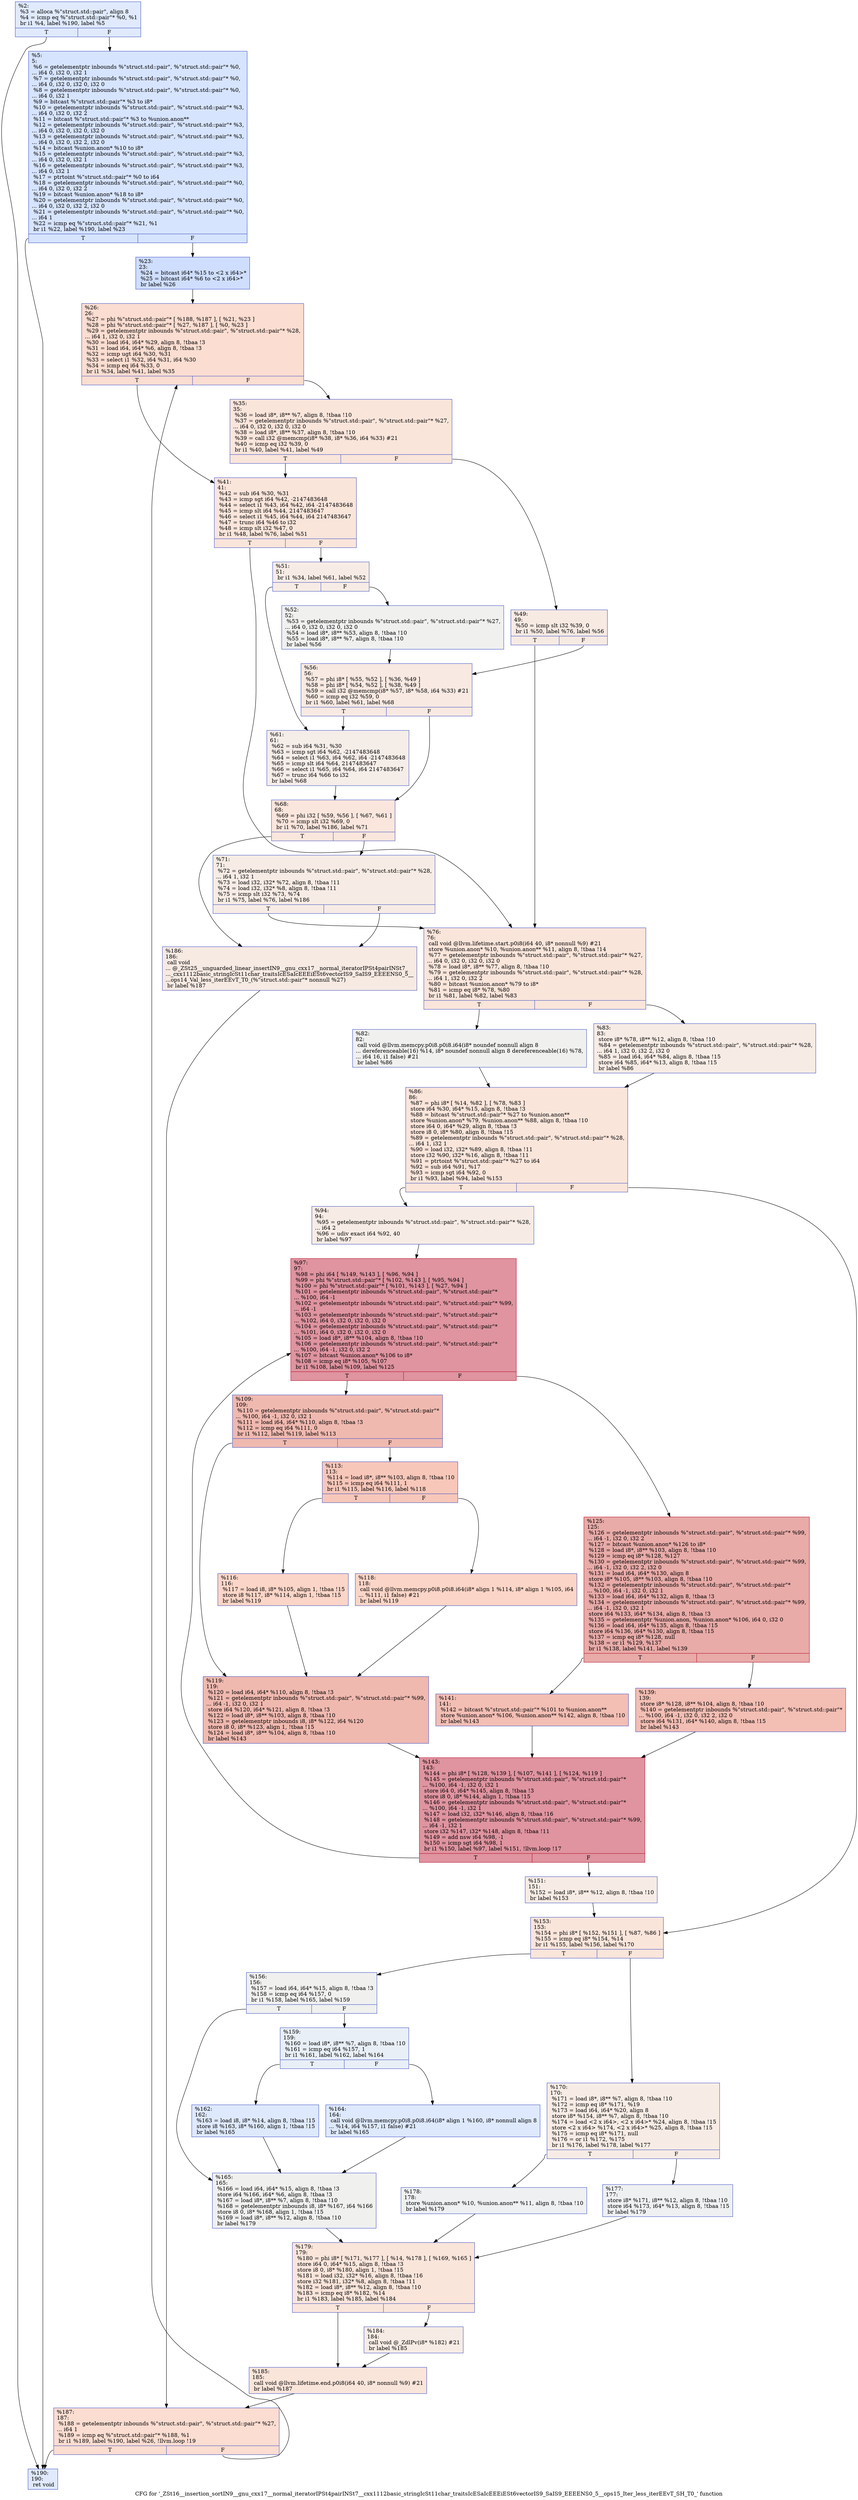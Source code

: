 digraph "CFG for '_ZSt16__insertion_sortIN9__gnu_cxx17__normal_iteratorIPSt4pairINSt7__cxx1112basic_stringIcSt11char_traitsIcESaIcEEEiESt6vectorIS9_SaIS9_EEEENS0_5__ops15_Iter_less_iterEEvT_SH_T0_' function" {
	label="CFG for '_ZSt16__insertion_sortIN9__gnu_cxx17__normal_iteratorIPSt4pairINSt7__cxx1112basic_stringIcSt11char_traitsIcESaIcEEEiESt6vectorIS9_SaIS9_EEEENS0_5__ops15_Iter_less_iterEEvT_SH_T0_' function";

	Node0x5652859a8190 [shape=record,color="#3d50c3ff", style=filled, fillcolor="#b9d0f970",label="{%2:\l  %3 = alloca %\"struct.std::pair\", align 8\l  %4 = icmp eq %\"struct.std::pair\"* %0, %1\l  br i1 %4, label %190, label %5\l|{<s0>T|<s1>F}}"];
	Node0x5652859a8190:s0 -> Node0x5652859a82a0;
	Node0x5652859a8190:s1 -> Node0x5652859a82f0;
	Node0x5652859a82f0 [shape=record,color="#3d50c3ff", style=filled, fillcolor="#a5c3fe70",label="{%5:\l5:                                                \l  %6 = getelementptr inbounds %\"struct.std::pair\", %\"struct.std::pair\"* %0,\l... i64 0, i32 0, i32 1\l  %7 = getelementptr inbounds %\"struct.std::pair\", %\"struct.std::pair\"* %0,\l... i64 0, i32 0, i32 0, i32 0\l  %8 = getelementptr inbounds %\"struct.std::pair\", %\"struct.std::pair\"* %0,\l... i64 0, i32 1\l  %9 = bitcast %\"struct.std::pair\"* %3 to i8*\l  %10 = getelementptr inbounds %\"struct.std::pair\", %\"struct.std::pair\"* %3,\l... i64 0, i32 0, i32 2\l  %11 = bitcast %\"struct.std::pair\"* %3 to %union.anon**\l  %12 = getelementptr inbounds %\"struct.std::pair\", %\"struct.std::pair\"* %3,\l... i64 0, i32 0, i32 0, i32 0\l  %13 = getelementptr inbounds %\"struct.std::pair\", %\"struct.std::pair\"* %3,\l... i64 0, i32 0, i32 2, i32 0\l  %14 = bitcast %union.anon* %10 to i8*\l  %15 = getelementptr inbounds %\"struct.std::pair\", %\"struct.std::pair\"* %3,\l... i64 0, i32 0, i32 1\l  %16 = getelementptr inbounds %\"struct.std::pair\", %\"struct.std::pair\"* %3,\l... i64 0, i32 1\l  %17 = ptrtoint %\"struct.std::pair\"* %0 to i64\l  %18 = getelementptr inbounds %\"struct.std::pair\", %\"struct.std::pair\"* %0,\l... i64 0, i32 0, i32 2\l  %19 = bitcast %union.anon* %18 to i8*\l  %20 = getelementptr inbounds %\"struct.std::pair\", %\"struct.std::pair\"* %0,\l... i64 0, i32 0, i32 2, i32 0\l  %21 = getelementptr inbounds %\"struct.std::pair\", %\"struct.std::pair\"* %0,\l... i64 1\l  %22 = icmp eq %\"struct.std::pair\"* %21, %1\l  br i1 %22, label %190, label %23\l|{<s0>T|<s1>F}}"];
	Node0x5652859a82f0:s0 -> Node0x5652859a82a0;
	Node0x5652859a82f0:s1 -> Node0x5652859a8250;
	Node0x5652859a8250 [shape=record,color="#3d50c3ff", style=filled, fillcolor="#93b5fe70",label="{%23:\l23:                                               \l  %24 = bitcast i64* %15 to \<2 x i64\>*\l  %25 = bitcast i64* %6 to \<2 x i64\>*\l  br label %26\l}"];
	Node0x5652859a8250 -> Node0x5652859a9060;
	Node0x5652859a9060 [shape=record,color="#3d50c3ff", style=filled, fillcolor="#f7b39670",label="{%26:\l26:                                               \l  %27 = phi %\"struct.std::pair\"* [ %188, %187 ], [ %21, %23 ]\l  %28 = phi %\"struct.std::pair\"* [ %27, %187 ], [ %0, %23 ]\l  %29 = getelementptr inbounds %\"struct.std::pair\", %\"struct.std::pair\"* %28,\l... i64 1, i32 0, i32 1\l  %30 = load i64, i64* %29, align 8, !tbaa !3\l  %31 = load i64, i64* %6, align 8, !tbaa !3\l  %32 = icmp ugt i64 %30, %31\l  %33 = select i1 %32, i64 %31, i64 %30\l  %34 = icmp eq i64 %33, 0\l  br i1 %34, label %41, label %35\l|{<s0>T|<s1>F}}"];
	Node0x5652859a9060:s0 -> Node0x5652859a9660;
	Node0x5652859a9060:s1 -> Node0x5652859a96b0;
	Node0x5652859a96b0 [shape=record,color="#3d50c3ff", style=filled, fillcolor="#f4c5ad70",label="{%35:\l35:                                               \l  %36 = load i8*, i8** %7, align 8, !tbaa !10\l  %37 = getelementptr inbounds %\"struct.std::pair\", %\"struct.std::pair\"* %27,\l... i64 0, i32 0, i32 0, i32 0\l  %38 = load i8*, i8** %37, align 8, !tbaa !10\l  %39 = call i32 @memcmp(i8* %38, i8* %36, i64 %33) #21\l  %40 = icmp eq i32 %39, 0\l  br i1 %40, label %41, label %49\l|{<s0>T|<s1>F}}"];
	Node0x5652859a96b0:s0 -> Node0x5652859a9660;
	Node0x5652859a96b0:s1 -> Node0x5652859a9bb0;
	Node0x5652859a9660 [shape=record,color="#3d50c3ff", style=filled, fillcolor="#f4c5ad70",label="{%41:\l41:                                               \l  %42 = sub i64 %30, %31\l  %43 = icmp sgt i64 %42, -2147483648\l  %44 = select i1 %43, i64 %42, i64 -2147483648\l  %45 = icmp slt i64 %44, 2147483647\l  %46 = select i1 %45, i64 %44, i64 2147483647\l  %47 = trunc i64 %46 to i32\l  %48 = icmp slt i32 %47, 0\l  br i1 %48, label %76, label %51\l|{<s0>T|<s1>F}}"];
	Node0x5652859a9660:s0 -> Node0x5652859aa0c0;
	Node0x5652859a9660:s1 -> Node0x5652859aa110;
	Node0x5652859a9bb0 [shape=record,color="#3d50c3ff", style=filled, fillcolor="#eed0c070",label="{%49:\l49:                                               \l  %50 = icmp slt i32 %39, 0\l  br i1 %50, label %76, label %56\l|{<s0>T|<s1>F}}"];
	Node0x5652859a9bb0:s0 -> Node0x5652859aa0c0;
	Node0x5652859a9bb0:s1 -> Node0x5652859aa2e0;
	Node0x5652859aa110 [shape=record,color="#3d50c3ff", style=filled, fillcolor="#ecd3c570",label="{%51:\l51:                                               \l  br i1 %34, label %61, label %52\l|{<s0>T|<s1>F}}"];
	Node0x5652859aa110:s0 -> Node0x5652859aa3e0;
	Node0x5652859aa110:s1 -> Node0x5652859aa430;
	Node0x5652859aa430 [shape=record,color="#3d50c3ff", style=filled, fillcolor="#dedcdb70",label="{%52:\l52:                                               \l  %53 = getelementptr inbounds %\"struct.std::pair\", %\"struct.std::pair\"* %27,\l... i64 0, i32 0, i32 0, i32 0\l  %54 = load i8*, i8** %53, align 8, !tbaa !10\l  %55 = load i8*, i8** %7, align 8, !tbaa !10\l  br label %56\l}"];
	Node0x5652859aa430 -> Node0x5652859aa2e0;
	Node0x5652859aa2e0 [shape=record,color="#3d50c3ff", style=filled, fillcolor="#efcebd70",label="{%56:\l56:                                               \l  %57 = phi i8* [ %55, %52 ], [ %36, %49 ]\l  %58 = phi i8* [ %54, %52 ], [ %38, %49 ]\l  %59 = call i32 @memcmp(i8* %57, i8* %58, i64 %33) #21\l  %60 = icmp eq i32 %59, 0\l  br i1 %60, label %61, label %68\l|{<s0>T|<s1>F}}"];
	Node0x5652859aa2e0:s0 -> Node0x5652859aa3e0;
	Node0x5652859aa2e0:s1 -> Node0x5652859aab00;
	Node0x5652859aa3e0 [shape=record,color="#3d50c3ff", style=filled, fillcolor="#e8d6cc70",label="{%61:\l61:                                               \l  %62 = sub i64 %31, %30\l  %63 = icmp sgt i64 %62, -2147483648\l  %64 = select i1 %63, i64 %62, i64 -2147483648\l  %65 = icmp slt i64 %64, 2147483647\l  %66 = select i1 %65, i64 %64, i64 2147483647\l  %67 = trunc i64 %66 to i32\l  br label %68\l}"];
	Node0x5652859aa3e0 -> Node0x5652859aab00;
	Node0x5652859aab00 [shape=record,color="#3d50c3ff", style=filled, fillcolor="#f3c7b170",label="{%68:\l68:                                               \l  %69 = phi i32 [ %59, %56 ], [ %67, %61 ]\l  %70 = icmp slt i32 %69, 0\l  br i1 %70, label %186, label %71\l|{<s0>T|<s1>F}}"];
	Node0x5652859aab00:s0 -> Node0x5652859ab130;
	Node0x5652859aab00:s1 -> Node0x5652859ab180;
	Node0x5652859ab180 [shape=record,color="#3d50c3ff", style=filled, fillcolor="#ecd3c570",label="{%71:\l71:                                               \l  %72 = getelementptr inbounds %\"struct.std::pair\", %\"struct.std::pair\"* %28,\l... i64 1, i32 1\l  %73 = load i32, i32* %72, align 8, !tbaa !11\l  %74 = load i32, i32* %8, align 8, !tbaa !11\l  %75 = icmp slt i32 %73, %74\l  br i1 %75, label %76, label %186\l|{<s0>T|<s1>F}}"];
	Node0x5652859ab180:s0 -> Node0x5652859aa0c0;
	Node0x5652859ab180:s1 -> Node0x5652859ab130;
	Node0x5652859aa0c0 [shape=record,color="#3d50c3ff", style=filled, fillcolor="#f4c5ad70",label="{%76:\l76:                                               \l  call void @llvm.lifetime.start.p0i8(i64 40, i8* nonnull %9) #21\l  store %union.anon* %10, %union.anon** %11, align 8, !tbaa !14\l  %77 = getelementptr inbounds %\"struct.std::pair\", %\"struct.std::pair\"* %27,\l... i64 0, i32 0, i32 0, i32 0\l  %78 = load i8*, i8** %77, align 8, !tbaa !10\l  %79 = getelementptr inbounds %\"struct.std::pair\", %\"struct.std::pair\"* %28,\l... i64 1, i32 0, i32 2\l  %80 = bitcast %union.anon* %79 to i8*\l  %81 = icmp eq i8* %78, %80\l  br i1 %81, label %82, label %83\l|{<s0>T|<s1>F}}"];
	Node0x5652859aa0c0:s0 -> Node0x5652859ab9b0;
	Node0x5652859aa0c0:s1 -> Node0x5652859aba00;
	Node0x5652859ab9b0 [shape=record,color="#3d50c3ff", style=filled, fillcolor="#dedcdb70",label="{%82:\l82:                                               \l  call void @llvm.memcpy.p0i8.p0i8.i64(i8* noundef nonnull align 8\l... dereferenceable(16) %14, i8* noundef nonnull align 8 dereferenceable(16) %78,\l... i64 16, i1 false) #21\l  br label %86\l}"];
	Node0x5652859ab9b0 -> Node0x5652859abc70;
	Node0x5652859aba00 [shape=record,color="#3d50c3ff", style=filled, fillcolor="#ecd3c570",label="{%83:\l83:                                               \l  store i8* %78, i8** %12, align 8, !tbaa !10\l  %84 = getelementptr inbounds %\"struct.std::pair\", %\"struct.std::pair\"* %28,\l... i64 1, i32 0, i32 2, i32 0\l  %85 = load i64, i64* %84, align 8, !tbaa !15\l  store i64 %85, i64* %13, align 8, !tbaa !15\l  br label %86\l}"];
	Node0x5652859aba00 -> Node0x5652859abc70;
	Node0x5652859abc70 [shape=record,color="#3d50c3ff", style=filled, fillcolor="#f4c5ad70",label="{%86:\l86:                                               \l  %87 = phi i8* [ %14, %82 ], [ %78, %83 ]\l  store i64 %30, i64* %15, align 8, !tbaa !3\l  %88 = bitcast %\"struct.std::pair\"* %27 to %union.anon**\l  store %union.anon* %79, %union.anon** %88, align 8, !tbaa !10\l  store i64 0, i64* %29, align 8, !tbaa !3\l  store i8 0, i8* %80, align 8, !tbaa !15\l  %89 = getelementptr inbounds %\"struct.std::pair\", %\"struct.std::pair\"* %28,\l... i64 1, i32 1\l  %90 = load i32, i32* %89, align 8, !tbaa !11\l  store i32 %90, i32* %16, align 8, !tbaa !11\l  %91 = ptrtoint %\"struct.std::pair\"* %27 to i64\l  %92 = sub i64 %91, %17\l  %93 = icmp sgt i64 %92, 0\l  br i1 %93, label %94, label %153\l|{<s0>T|<s1>F}}"];
	Node0x5652859abc70:s0 -> Node0x5652859ac6e0;
	Node0x5652859abc70:s1 -> Node0x5652859ac730;
	Node0x5652859ac6e0 [shape=record,color="#3d50c3ff", style=filled, fillcolor="#ecd3c570",label="{%94:\l94:                                               \l  %95 = getelementptr inbounds %\"struct.std::pair\", %\"struct.std::pair\"* %28,\l... i64 2\l  %96 = udiv exact i64 %92, 40\l  br label %97\l}"];
	Node0x5652859ac6e0 -> Node0x5652859ac960;
	Node0x5652859ac960 [shape=record,color="#b70d28ff", style=filled, fillcolor="#b70d2870",label="{%97:\l97:                                               \l  %98 = phi i64 [ %149, %143 ], [ %96, %94 ]\l  %99 = phi %\"struct.std::pair\"* [ %102, %143 ], [ %95, %94 ]\l  %100 = phi %\"struct.std::pair\"* [ %101, %143 ], [ %27, %94 ]\l  %101 = getelementptr inbounds %\"struct.std::pair\", %\"struct.std::pair\"*\l... %100, i64 -1\l  %102 = getelementptr inbounds %\"struct.std::pair\", %\"struct.std::pair\"* %99,\l... i64 -1\l  %103 = getelementptr inbounds %\"struct.std::pair\", %\"struct.std::pair\"*\l... %102, i64 0, i32 0, i32 0, i32 0\l  %104 = getelementptr inbounds %\"struct.std::pair\", %\"struct.std::pair\"*\l... %101, i64 0, i32 0, i32 0, i32 0\l  %105 = load i8*, i8** %104, align 8, !tbaa !10\l  %106 = getelementptr inbounds %\"struct.std::pair\", %\"struct.std::pair\"*\l... %100, i64 -1, i32 0, i32 2\l  %107 = bitcast %union.anon* %106 to i8*\l  %108 = icmp eq i8* %105, %107\l  br i1 %108, label %109, label %125\l|{<s0>T|<s1>F}}"];
	Node0x5652859ac960:s0 -> Node0x5652859ad2c0;
	Node0x5652859ac960:s1 -> Node0x5652859ad310;
	Node0x5652859ad2c0 [shape=record,color="#3d50c3ff", style=filled, fillcolor="#de614d70",label="{%109:\l109:                                              \l  %110 = getelementptr inbounds %\"struct.std::pair\", %\"struct.std::pair\"*\l... %100, i64 -1, i32 0, i32 1\l  %111 = load i64, i64* %110, align 8, !tbaa !3\l  %112 = icmp eq i64 %111, 0\l  br i1 %112, label %119, label %113\l|{<s0>T|<s1>F}}"];
	Node0x5652859ad2c0:s0 -> Node0x5652859ad5f0;
	Node0x5652859ad2c0:s1 -> Node0x5652859ad640;
	Node0x5652859ad640 [shape=record,color="#3d50c3ff", style=filled, fillcolor="#ec7f6370",label="{%113:\l113:                                              \l  %114 = load i8*, i8** %103, align 8, !tbaa !10\l  %115 = icmp eq i64 %111, 1\l  br i1 %115, label %116, label %118\l|{<s0>T|<s1>F}}"];
	Node0x5652859ad640:s0 -> Node0x5652859ad880;
	Node0x5652859ad640:s1 -> Node0x5652859ad8d0;
	Node0x5652859ad880 [shape=record,color="#3d50c3ff", style=filled, fillcolor="#f5a08170",label="{%116:\l116:                                              \l  %117 = load i8, i8* %105, align 1, !tbaa !15\l  store i8 %117, i8* %114, align 1, !tbaa !15\l  br label %119\l}"];
	Node0x5652859ad880 -> Node0x5652859ad5f0;
	Node0x5652859ad8d0 [shape=record,color="#3d50c3ff", style=filled, fillcolor="#f5a08170",label="{%118:\l118:                                              \l  call void @llvm.memcpy.p0i8.p0i8.i64(i8* align 1 %114, i8* align 1 %105, i64\l... %111, i1 false) #21\l  br label %119\l}"];
	Node0x5652859ad8d0 -> Node0x5652859ad5f0;
	Node0x5652859ad5f0 [shape=record,color="#3d50c3ff", style=filled, fillcolor="#de614d70",label="{%119:\l119:                                              \l  %120 = load i64, i64* %110, align 8, !tbaa !3\l  %121 = getelementptr inbounds %\"struct.std::pair\", %\"struct.std::pair\"* %99,\l... i64 -1, i32 0, i32 1\l  store i64 %120, i64* %121, align 8, !tbaa !3\l  %122 = load i8*, i8** %103, align 8, !tbaa !10\l  %123 = getelementptr inbounds i8, i8* %122, i64 %120\l  store i8 0, i8* %123, align 1, !tbaa !15\l  %124 = load i8*, i8** %104, align 8, !tbaa !10\l  br label %143\l}"];
	Node0x5652859ad5f0 -> Node0x5652859aca20;
	Node0x5652859ad310 [shape=record,color="#b70d28ff", style=filled, fillcolor="#cc403a70",label="{%125:\l125:                                              \l  %126 = getelementptr inbounds %\"struct.std::pair\", %\"struct.std::pair\"* %99,\l... i64 -1, i32 0, i32 2\l  %127 = bitcast %union.anon* %126 to i8*\l  %128 = load i8*, i8** %103, align 8, !tbaa !10\l  %129 = icmp eq i8* %128, %127\l  %130 = getelementptr inbounds %\"struct.std::pair\", %\"struct.std::pair\"* %99,\l... i64 -1, i32 0, i32 2, i32 0\l  %131 = load i64, i64* %130, align 8\l  store i8* %105, i8** %103, align 8, !tbaa !10\l  %132 = getelementptr inbounds %\"struct.std::pair\", %\"struct.std::pair\"*\l... %100, i64 -1, i32 0, i32 1\l  %133 = load i64, i64* %132, align 8, !tbaa !3\l  %134 = getelementptr inbounds %\"struct.std::pair\", %\"struct.std::pair\"* %99,\l... i64 -1, i32 0, i32 1\l  store i64 %133, i64* %134, align 8, !tbaa !3\l  %135 = getelementptr %union.anon, %union.anon* %106, i64 0, i32 0\l  %136 = load i64, i64* %135, align 8, !tbaa !15\l  store i64 %136, i64* %130, align 8, !tbaa !15\l  %137 = icmp eq i8* %128, null\l  %138 = or i1 %129, %137\l  br i1 %138, label %141, label %139\l|{<s0>T|<s1>F}}"];
	Node0x5652859ad310:s0 -> Node0x5652859af3c0;
	Node0x5652859ad310:s1 -> Node0x5652859af410;
	Node0x5652859af410 [shape=record,color="#3d50c3ff", style=filled, fillcolor="#e36c5570",label="{%139:\l139:                                              \l  store i8* %128, i8** %104, align 8, !tbaa !10\l  %140 = getelementptr inbounds %\"struct.std::pair\", %\"struct.std::pair\"*\l... %100, i64 -1, i32 0, i32 2, i32 0\l  store i64 %131, i64* %140, align 8, !tbaa !15\l  br label %143\l}"];
	Node0x5652859af410 -> Node0x5652859aca20;
	Node0x5652859af3c0 [shape=record,color="#3d50c3ff", style=filled, fillcolor="#e36c5570",label="{%141:\l141:                                              \l  %142 = bitcast %\"struct.std::pair\"* %101 to %union.anon**\l  store %union.anon* %106, %union.anon** %142, align 8, !tbaa !10\l  br label %143\l}"];
	Node0x5652859af3c0 -> Node0x5652859aca20;
	Node0x5652859aca20 [shape=record,color="#b70d28ff", style=filled, fillcolor="#b70d2870",label="{%143:\l143:                                              \l  %144 = phi i8* [ %128, %139 ], [ %107, %141 ], [ %124, %119 ]\l  %145 = getelementptr inbounds %\"struct.std::pair\", %\"struct.std::pair\"*\l... %100, i64 -1, i32 0, i32 1\l  store i64 0, i64* %145, align 8, !tbaa !3\l  store i8 0, i8* %144, align 1, !tbaa !15\l  %146 = getelementptr inbounds %\"struct.std::pair\", %\"struct.std::pair\"*\l... %100, i64 -1, i32 1\l  %147 = load i32, i32* %146, align 8, !tbaa !16\l  %148 = getelementptr inbounds %\"struct.std::pair\", %\"struct.std::pair\"* %99,\l... i64 -1, i32 1\l  store i32 %147, i32* %148, align 8, !tbaa !11\l  %149 = add nsw i64 %98, -1\l  %150 = icmp sgt i64 %98, 1\l  br i1 %150, label %97, label %151, !llvm.loop !17\l|{<s0>T|<s1>F}}"];
	Node0x5652859aca20:s0 -> Node0x5652859ac960;
	Node0x5652859aca20:s1 -> Node0x5652859aff80;
	Node0x5652859aff80 [shape=record,color="#3d50c3ff", style=filled, fillcolor="#ecd3c570",label="{%151:\l151:                                              \l  %152 = load i8*, i8** %12, align 8, !tbaa !10\l  br label %153\l}"];
	Node0x5652859aff80 -> Node0x5652859ac730;
	Node0x5652859ac730 [shape=record,color="#3d50c3ff", style=filled, fillcolor="#f4c5ad70",label="{%153:\l153:                                              \l  %154 = phi i8* [ %152, %151 ], [ %87, %86 ]\l  %155 = icmp eq i8* %154, %14\l  br i1 %155, label %156, label %170\l|{<s0>T|<s1>F}}"];
	Node0x5652859ac730:s0 -> Node0x5652859b08b0;
	Node0x5652859ac730:s1 -> Node0x5652859b0900;
	Node0x5652859b08b0 [shape=record,color="#3d50c3ff", style=filled, fillcolor="#dedcdb70",label="{%156:\l156:                                              \l  %157 = load i64, i64* %15, align 8, !tbaa !3\l  %158 = icmp eq i64 %157, 0\l  br i1 %158, label %165, label %159\l|{<s0>T|<s1>F}}"];
	Node0x5652859b08b0:s0 -> Node0x5652859b0b00;
	Node0x5652859b08b0:s1 -> Node0x5652859b0b50;
	Node0x5652859b0b50 [shape=record,color="#3d50c3ff", style=filled, fillcolor="#cedaeb70",label="{%159:\l159:                                              \l  %160 = load i8*, i8** %7, align 8, !tbaa !10\l  %161 = icmp eq i64 %157, 1\l  br i1 %161, label %162, label %164\l|{<s0>T|<s1>F}}"];
	Node0x5652859b0b50:s0 -> Node0x5652859b0d50;
	Node0x5652859b0b50:s1 -> Node0x5652859b0da0;
	Node0x5652859b0d50 [shape=record,color="#3d50c3ff", style=filled, fillcolor="#b5cdfa70",label="{%162:\l162:                                              \l  %163 = load i8, i8* %14, align 8, !tbaa !15\l  store i8 %163, i8* %160, align 1, !tbaa !15\l  br label %165\l}"];
	Node0x5652859b0d50 -> Node0x5652859b0b00;
	Node0x5652859b0da0 [shape=record,color="#3d50c3ff", style=filled, fillcolor="#b5cdfa70",label="{%164:\l164:                                              \l  call void @llvm.memcpy.p0i8.p0i8.i64(i8* align 1 %160, i8* nonnull align 8\l... %14, i64 %157, i1 false) #21\l  br label %165\l}"];
	Node0x5652859b0da0 -> Node0x5652859b0b00;
	Node0x5652859b0b00 [shape=record,color="#3d50c3ff", style=filled, fillcolor="#dedcdb70",label="{%165:\l165:                                              \l  %166 = load i64, i64* %15, align 8, !tbaa !3\l  store i64 %166, i64* %6, align 8, !tbaa !3\l  %167 = load i8*, i8** %7, align 8, !tbaa !10\l  %168 = getelementptr inbounds i8, i8* %167, i64 %166\l  store i8 0, i8* %168, align 1, !tbaa !15\l  %169 = load i8*, i8** %12, align 8, !tbaa !10\l  br label %179\l}"];
	Node0x5652859b0b00 -> Node0x5652859b1500;
	Node0x5652859b0900 [shape=record,color="#3d50c3ff", style=filled, fillcolor="#ecd3c570",label="{%170:\l170:                                              \l  %171 = load i8*, i8** %7, align 8, !tbaa !10\l  %172 = icmp eq i8* %171, %19\l  %173 = load i64, i64* %20, align 8\l  store i8* %154, i8** %7, align 8, !tbaa !10\l  %174 = load \<2 x i64\>, \<2 x i64\>* %24, align 8, !tbaa !15\l  store \<2 x i64\> %174, \<2 x i64\>* %25, align 8, !tbaa !15\l  %175 = icmp eq i8* %171, null\l  %176 = or i1 %172, %175\l  br i1 %176, label %178, label %177\l|{<s0>T|<s1>F}}"];
	Node0x5652859b0900:s0 -> Node0x5652859b19e0;
	Node0x5652859b0900:s1 -> Node0x5652859b1a30;
	Node0x5652859b1a30 [shape=record,color="#3d50c3ff", style=filled, fillcolor="#d9dce170",label="{%177:\l177:                                              \l  store i8* %171, i8** %12, align 8, !tbaa !10\l  store i64 %173, i64* %13, align 8, !tbaa !15\l  br label %179\l}"];
	Node0x5652859b1a30 -> Node0x5652859b1500;
	Node0x5652859b19e0 [shape=record,color="#3d50c3ff", style=filled, fillcolor="#d9dce170",label="{%178:\l178:                                              \l  store %union.anon* %10, %union.anon** %11, align 8, !tbaa !10\l  br label %179\l}"];
	Node0x5652859b19e0 -> Node0x5652859b1500;
	Node0x5652859b1500 [shape=record,color="#3d50c3ff", style=filled, fillcolor="#f4c5ad70",label="{%179:\l179:                                              \l  %180 = phi i8* [ %171, %177 ], [ %14, %178 ], [ %169, %165 ]\l  store i64 0, i64* %15, align 8, !tbaa !3\l  store i8 0, i8* %180, align 1, !tbaa !15\l  %181 = load i32, i32* %16, align 8, !tbaa !16\l  store i32 %181, i32* %8, align 8, !tbaa !11\l  %182 = load i8*, i8** %12, align 8, !tbaa !10\l  %183 = icmp eq i8* %182, %14\l  br i1 %183, label %185, label %184\l|{<s0>T|<s1>F}}"];
	Node0x5652859b1500:s0 -> Node0x5652859b21b0;
	Node0x5652859b1500:s1 -> Node0x5652859b2200;
	Node0x5652859b2200 [shape=record,color="#3d50c3ff", style=filled, fillcolor="#ecd3c570",label="{%184:\l184:                                              \l  call void @_ZdlPv(i8* %182) #21\l  br label %185\l}"];
	Node0x5652859b2200 -> Node0x5652859b21b0;
	Node0x5652859b21b0 [shape=record,color="#3d50c3ff", style=filled, fillcolor="#f4c5ad70",label="{%185:\l185:                                              \l  call void @llvm.lifetime.end.p0i8(i64 40, i8* nonnull %9) #21\l  br label %187\l}"];
	Node0x5652859b21b0 -> Node0x5652859a9120;
	Node0x5652859ab130 [shape=record,color="#3d50c3ff", style=filled, fillcolor="#eed0c070",label="{%186:\l186:                                              \l  call void\l... @_ZSt25__unguarded_linear_insertIN9__gnu_cxx17__normal_iteratorIPSt4pairINSt7_\l..._cxx1112basic_stringIcSt11char_traitsIcESaIcEEEiESt6vectorIS9_SaIS9_EEEENS0_5__\l...ops14_Val_less_iterEEvT_T0_(%\"struct.std::pair\"* nonnull %27)\l  br label %187\l}"];
	Node0x5652859ab130 -> Node0x5652859a9120;
	Node0x5652859a9120 [shape=record,color="#3d50c3ff", style=filled, fillcolor="#f7b39670",label="{%187:\l187:                                              \l  %188 = getelementptr inbounds %\"struct.std::pair\", %\"struct.std::pair\"* %27,\l... i64 1\l  %189 = icmp eq %\"struct.std::pair\"* %188, %1\l  br i1 %189, label %190, label %26, !llvm.loop !19\l|{<s0>T|<s1>F}}"];
	Node0x5652859a9120:s0 -> Node0x5652859a82a0;
	Node0x5652859a9120:s1 -> Node0x5652859a9060;
	Node0x5652859a82a0 [shape=record,color="#3d50c3ff", style=filled, fillcolor="#b9d0f970",label="{%190:\l190:                                              \l  ret void\l}"];
}
